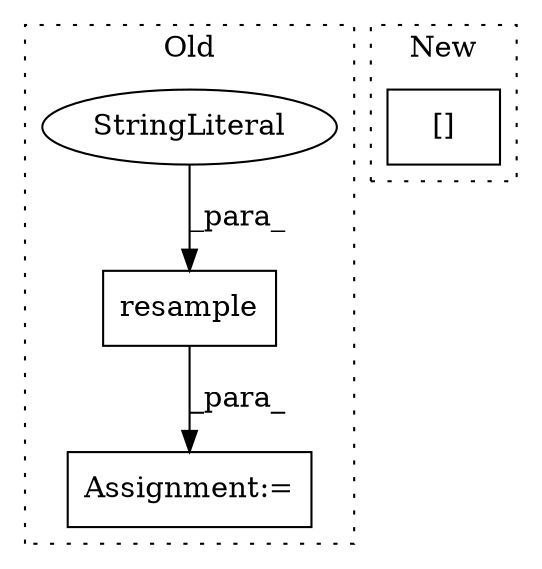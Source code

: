 digraph G {
subgraph cluster0 {
1 [label="resample" a="32" s="32741,32779" l="9,1" shape="box"];
3 [label="Assignment:=" a="7" s="32732" l="1" shape="box"];
4 [label="StringLiteral" a="45" s="32772" l="7" shape="ellipse"];
label = "Old";
style="dotted";
}
subgraph cluster1 {
2 [label="[]" a="2" s="33045,33053" l="7,1" shape="box"];
label = "New";
style="dotted";
}
1 -> 3 [label="_para_"];
4 -> 1 [label="_para_"];
}